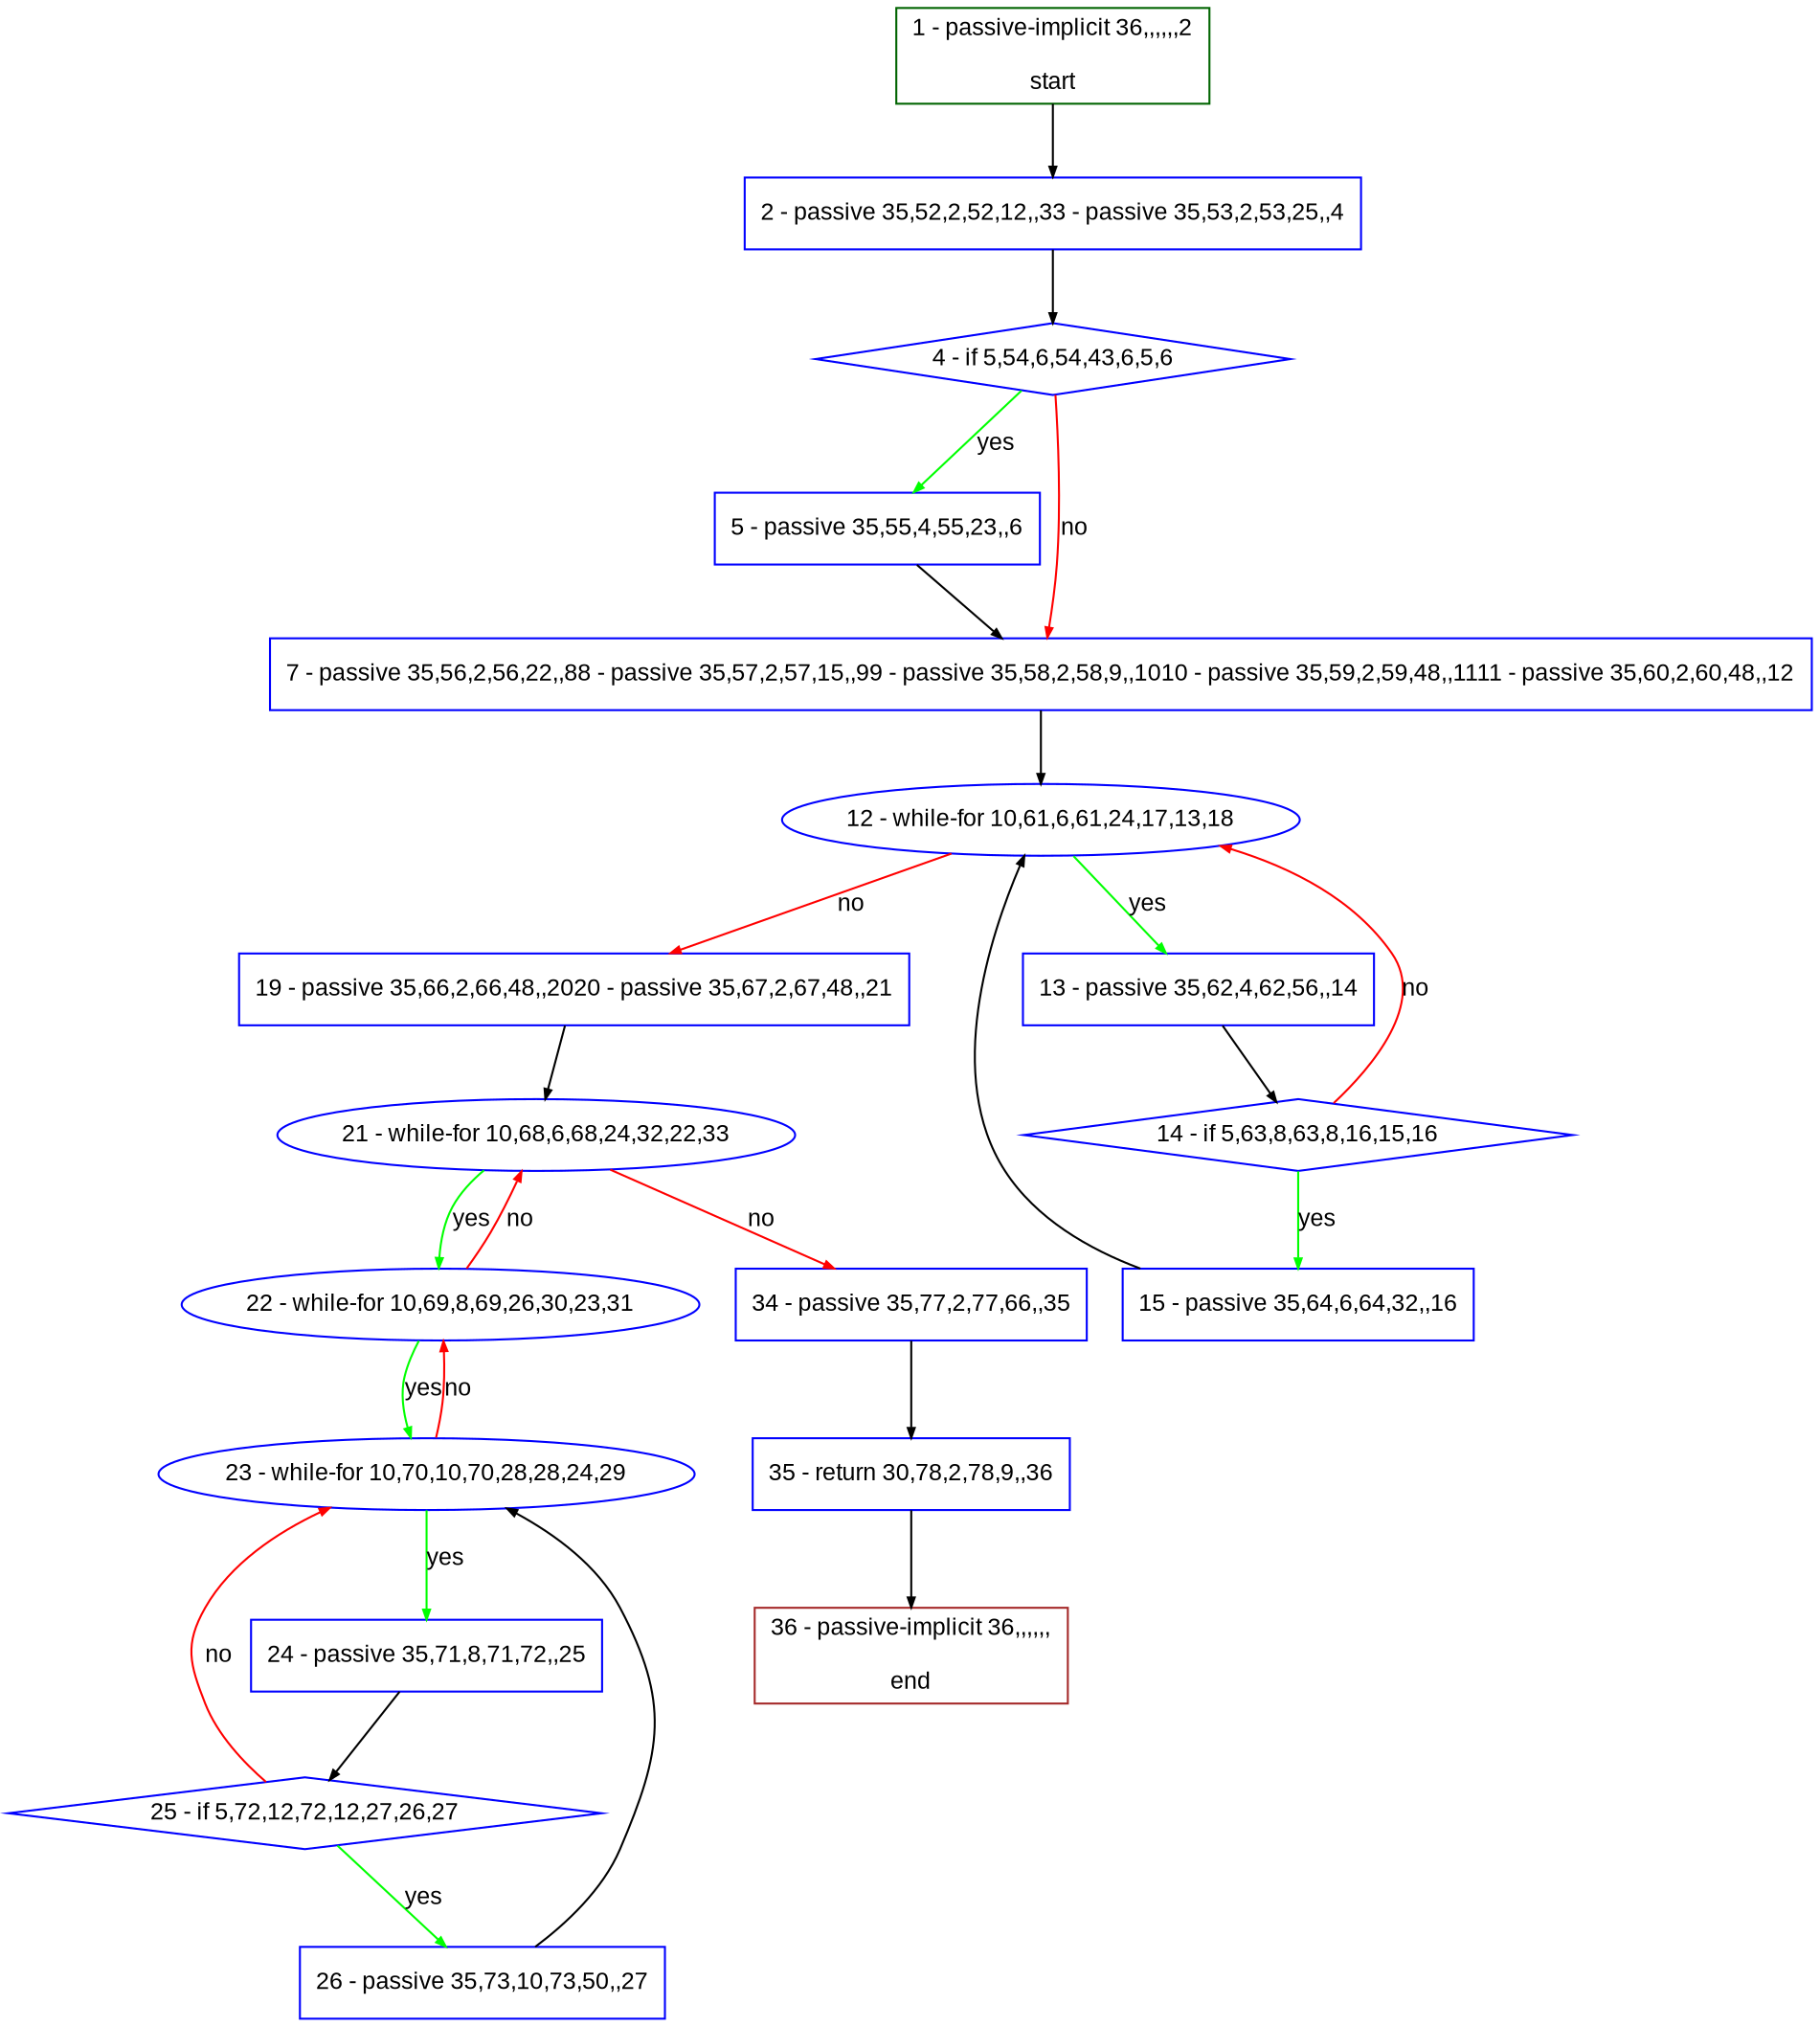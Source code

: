 digraph "" {
  graph [pack="true", label="", fontsize="12", packmode="clust", fontname="Arial", fillcolor="#FFFFCC", bgcolor="white", style="rounded,filled", compound="true"];
  node [node_initialized="no", label="", color="grey", fontsize="12", fillcolor="white", fontname="Arial", style="filled", shape="rectangle", compound="true", fixedsize="false"];
  edge [fontcolor="black", arrowhead="normal", arrowtail="none", arrowsize="0.5", ltail="", label="", color="black", fontsize="12", lhead="", fontname="Arial", dir="forward", compound="true"];
  __N1 [label="2 - passive 35,52,2,52,12,,33 - passive 35,53,2,53,25,,4", color="#0000ff", fillcolor="#ffffff", style="filled", shape="box"];
  __N2 [label="1 - passive-implicit 36,,,,,,2\n\nstart", color="#006400", fillcolor="#ffffff", style="filled", shape="box"];
  __N3 [label="4 - if 5,54,6,54,43,6,5,6", color="#0000ff", fillcolor="#ffffff", style="filled", shape="diamond"];
  __N4 [label="5 - passive 35,55,4,55,23,,6", color="#0000ff", fillcolor="#ffffff", style="filled", shape="box"];
  __N5 [label="7 - passive 35,56,2,56,22,,88 - passive 35,57,2,57,15,,99 - passive 35,58,2,58,9,,1010 - passive 35,59,2,59,48,,1111 - passive 35,60,2,60,48,,12", color="#0000ff", fillcolor="#ffffff", style="filled", shape="box"];
  __N6 [label="12 - while-for 10,61,6,61,24,17,13,18", color="#0000ff", fillcolor="#ffffff", style="filled", shape="oval"];
  __N7 [label="13 - passive 35,62,4,62,56,,14", color="#0000ff", fillcolor="#ffffff", style="filled", shape="box"];
  __N8 [label="19 - passive 35,66,2,66,48,,2020 - passive 35,67,2,67,48,,21", color="#0000ff", fillcolor="#ffffff", style="filled", shape="box"];
  __N9 [label="14 - if 5,63,8,63,8,16,15,16", color="#0000ff", fillcolor="#ffffff", style="filled", shape="diamond"];
  __N10 [label="15 - passive 35,64,6,64,32,,16", color="#0000ff", fillcolor="#ffffff", style="filled", shape="box"];
  __N11 [label="21 - while-for 10,68,6,68,24,32,22,33", color="#0000ff", fillcolor="#ffffff", style="filled", shape="oval"];
  __N12 [label="22 - while-for 10,69,8,69,26,30,23,31", color="#0000ff", fillcolor="#ffffff", style="filled", shape="oval"];
  __N13 [label="34 - passive 35,77,2,77,66,,35", color="#0000ff", fillcolor="#ffffff", style="filled", shape="box"];
  __N14 [label="23 - while-for 10,70,10,70,28,28,24,29", color="#0000ff", fillcolor="#ffffff", style="filled", shape="oval"];
  __N15 [label="24 - passive 35,71,8,71,72,,25", color="#0000ff", fillcolor="#ffffff", style="filled", shape="box"];
  __N16 [label="25 - if 5,72,12,72,12,27,26,27", color="#0000ff", fillcolor="#ffffff", style="filled", shape="diamond"];
  __N17 [label="26 - passive 35,73,10,73,50,,27", color="#0000ff", fillcolor="#ffffff", style="filled", shape="box"];
  __N18 [label="35 - return 30,78,2,78,9,,36", color="#0000ff", fillcolor="#ffffff", style="filled", shape="box"];
  __N19 [label="36 - passive-implicit 36,,,,,,\n\nend", color="#a52a2a", fillcolor="#ffffff", style="filled", shape="box"];
  __N2 -> __N1 [arrowhead="normal", arrowtail="none", color="#000000", label="", dir="forward"];
  __N1 -> __N3 [arrowhead="normal", arrowtail="none", color="#000000", label="", dir="forward"];
  __N3 -> __N4 [arrowhead="normal", arrowtail="none", color="#00ff00", label="yes", dir="forward"];
  __N3 -> __N5 [arrowhead="normal", arrowtail="none", color="#ff0000", label="no", dir="forward"];
  __N4 -> __N5 [arrowhead="normal", arrowtail="none", color="#000000", label="", dir="forward"];
  __N5 -> __N6 [arrowhead="normal", arrowtail="none", color="#000000", label="", dir="forward"];
  __N6 -> __N7 [arrowhead="normal", arrowtail="none", color="#00ff00", label="yes", dir="forward"];
  __N6 -> __N8 [arrowhead="normal", arrowtail="none", color="#ff0000", label="no", dir="forward"];
  __N7 -> __N9 [arrowhead="normal", arrowtail="none", color="#000000", label="", dir="forward"];
  __N9 -> __N6 [arrowhead="normal", arrowtail="none", color="#ff0000", label="no", dir="forward"];
  __N9 -> __N10 [arrowhead="normal", arrowtail="none", color="#00ff00", label="yes", dir="forward"];
  __N10 -> __N6 [arrowhead="normal", arrowtail="none", color="#000000", label="", dir="forward"];
  __N8 -> __N11 [arrowhead="normal", arrowtail="none", color="#000000", label="", dir="forward"];
  __N11 -> __N12 [arrowhead="normal", arrowtail="none", color="#00ff00", label="yes", dir="forward"];
  __N12 -> __N11 [arrowhead="normal", arrowtail="none", color="#ff0000", label="no", dir="forward"];
  __N11 -> __N13 [arrowhead="normal", arrowtail="none", color="#ff0000", label="no", dir="forward"];
  __N12 -> __N14 [arrowhead="normal", arrowtail="none", color="#00ff00", label="yes", dir="forward"];
  __N14 -> __N12 [arrowhead="normal", arrowtail="none", color="#ff0000", label="no", dir="forward"];
  __N14 -> __N15 [arrowhead="normal", arrowtail="none", color="#00ff00", label="yes", dir="forward"];
  __N15 -> __N16 [arrowhead="normal", arrowtail="none", color="#000000", label="", dir="forward"];
  __N16 -> __N14 [arrowhead="normal", arrowtail="none", color="#ff0000", label="no", dir="forward"];
  __N16 -> __N17 [arrowhead="normal", arrowtail="none", color="#00ff00", label="yes", dir="forward"];
  __N17 -> __N14 [arrowhead="normal", arrowtail="none", color="#000000", label="", dir="forward"];
  __N13 -> __N18 [arrowhead="normal", arrowtail="none", color="#000000", label="", dir="forward"];
  __N18 -> __N19 [arrowhead="normal", arrowtail="none", color="#000000", label="", dir="forward"];
}
